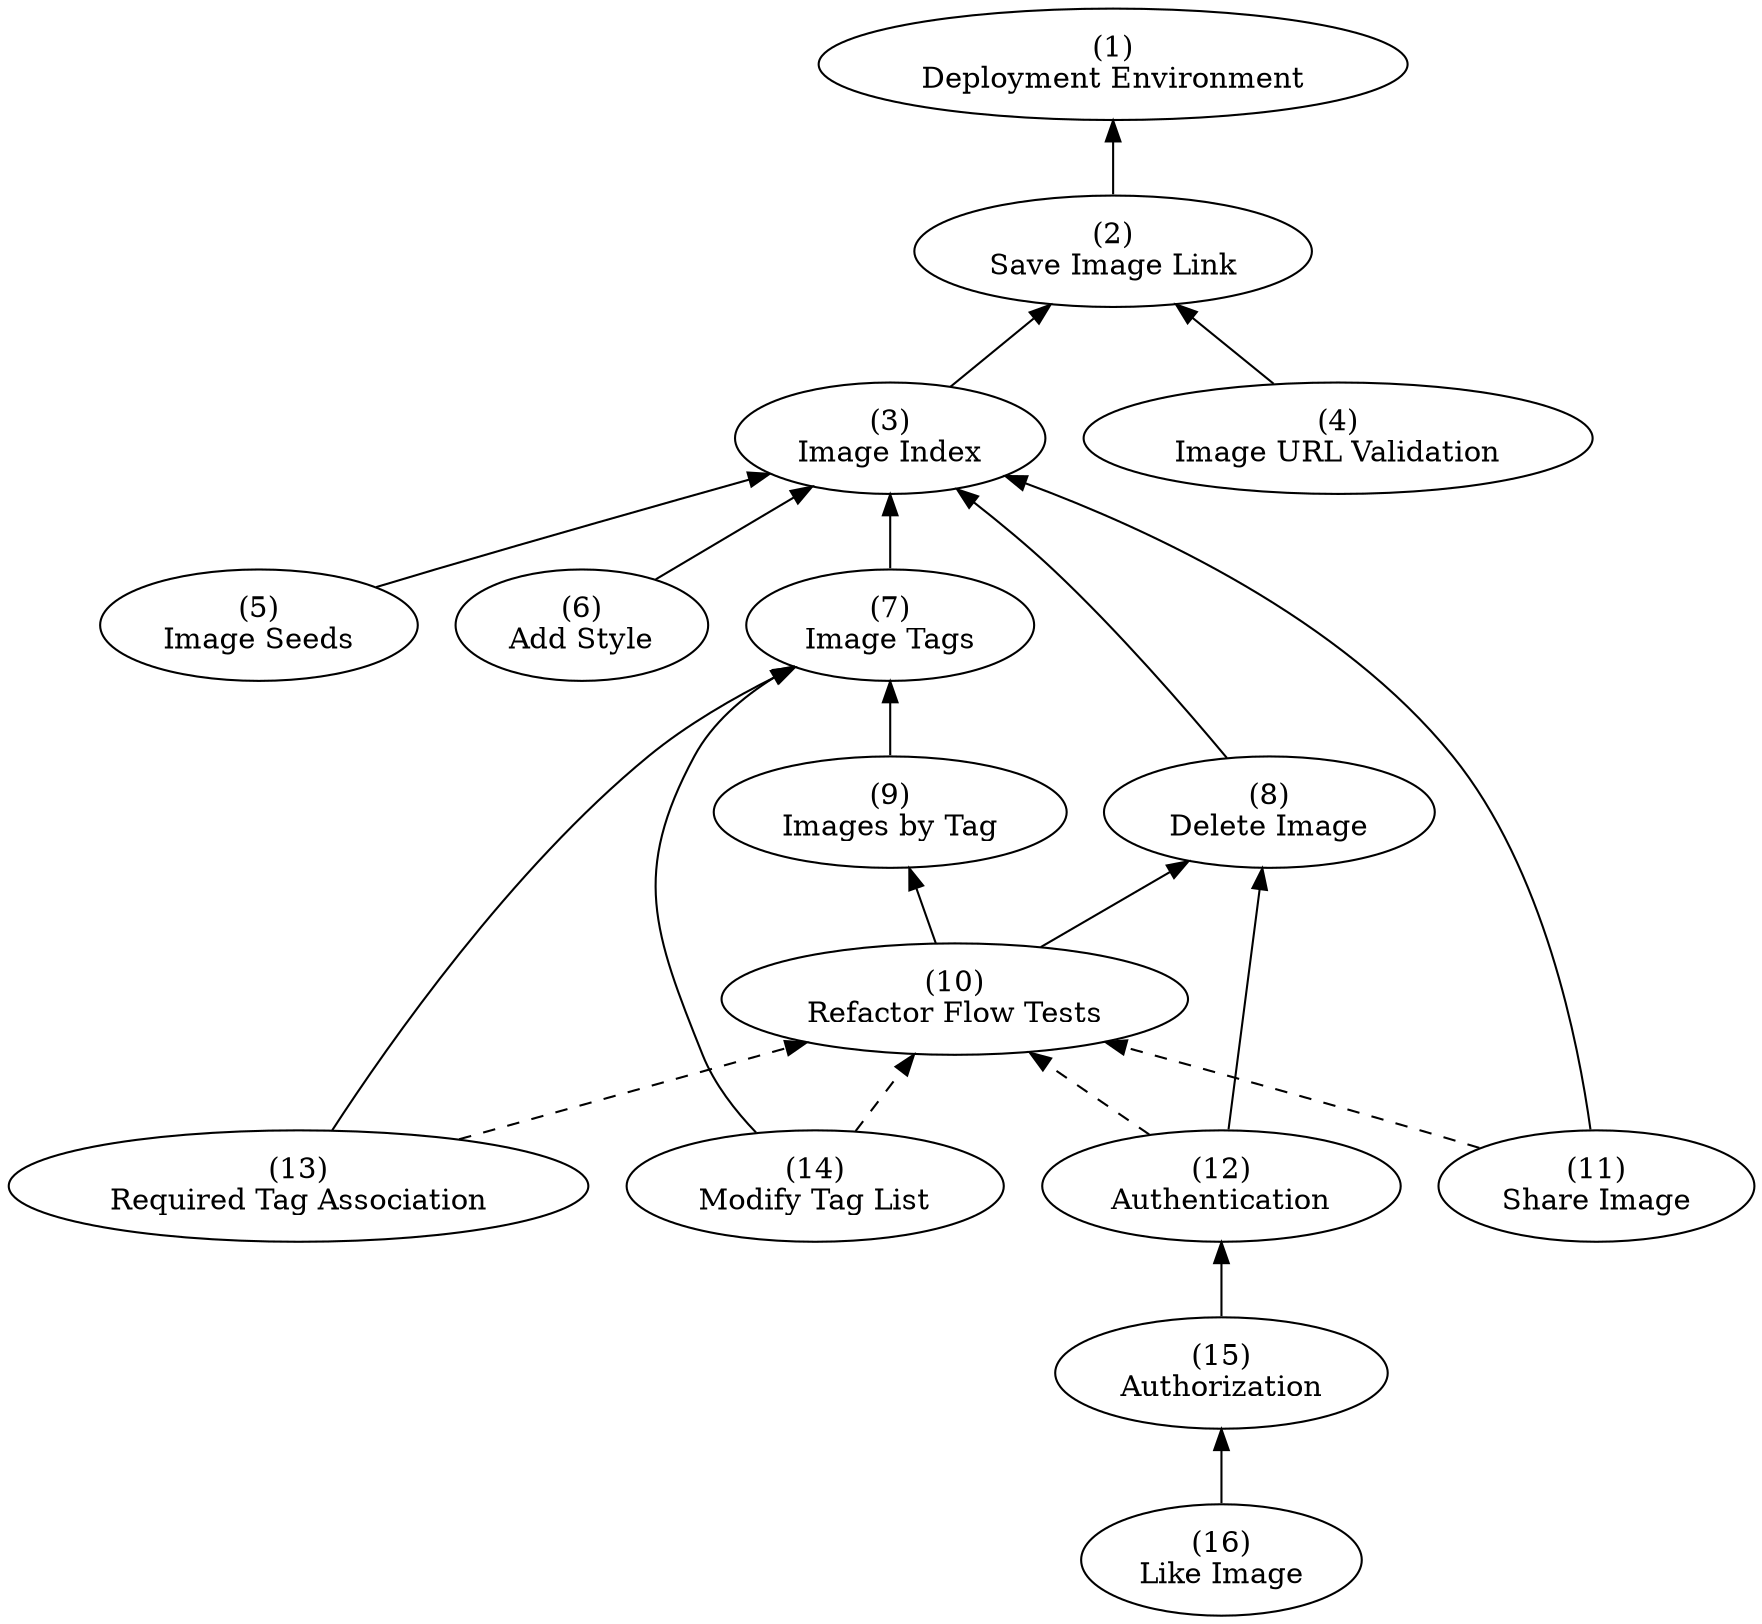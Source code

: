 digraph Dependencies {
  rankdir=BT;

  "Deployment Environment" [label="(1)\nDeployment Environment"]
  "Save Image Link" [label="(2)\nSave Image Link"]
  "Image Index" [label="(3)\nImage Index"]
  "Image URL Validation" [label="(4)\nImage URL Validation"]
  "Image Seeds" [label="(5)\nImage Seeds"]
  "Add Style" [label="(6)\nAdd Style"]
  "Image Tags" [label="(7)\nImage Tags"]
  "Delete Image" [label="(8)\nDelete Image"]
  "Images by Tag" [label="(9)\nImages by Tag"]
  "Refactor Flow Tests" [label="(10)\nRefactor Flow Tests"]
  "Share Image" [label="(11)\nShare Image"]
  "Authentication" [label="(12)\nAuthentication"]
  "Required Tag Association" [label="(13)\nRequired Tag Association"]
  "Modify Tag List" [label="(14)\nModify Tag List"]
  "Authorization" [label="(15)\nAuthorization"]
  "Like Image" [label="(16)\nLike Image"]

  "Add Style" -> "Image Index"
  "Authentication" -> "Delete Image"
  "Authentication" -> "Refactor Flow Tests" [style=dashed]
  "Authorization" -> "Authentication"
  "Delete Image" -> "Image Index"
  "Like Image" -> "Authorization"
  "Image Index" -> "Save Image Link"
  "Image Seeds" -> "Image Index"
  "Image Tags" -> "Image Index"
  "Image URL Validation" -> "Save Image Link"
  "Images by Tag" -> "Image Tags"
  "Modify Tag List" -> "Image Tags"
  "Modify Tag List" -> "Refactor Flow Tests" [style=dashed]
  "Refactor Flow Tests" -> "Delete Image"
  "Refactor Flow Tests" -> "Images by Tag"
  "Required Tag Association" -> "Image Tags"
  "Required Tag Association" -> "Refactor Flow Tests" [style=dashed]
  "Save Image Link" -> "Deployment Environment"
  "Share Image" -> "Image Index"
  "Share Image" -> "Refactor Flow Tests" [style=dashed]
}
